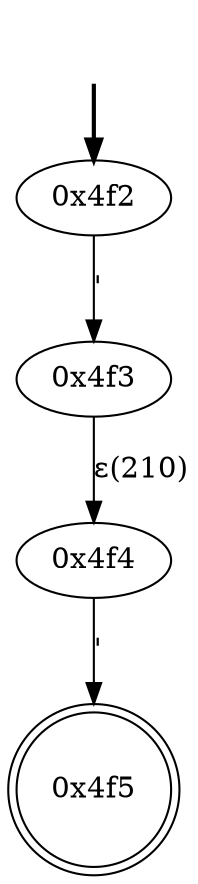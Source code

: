 digraph {
	fake [style=invisible]
	"0x4f2" [root=true]
	"0x4f3"
	"0x4f4"
	"0x4f5" [shape=doublecircle]
	fake -> "0x4f2" [style=bold]
	"0x4f2" -> "0x4f3" [label="'"]
	"0x4f4" -> "0x4f5" [label="'"]
	"0x4f3" -> "0x4f4" [label="ε(210)"]
}
